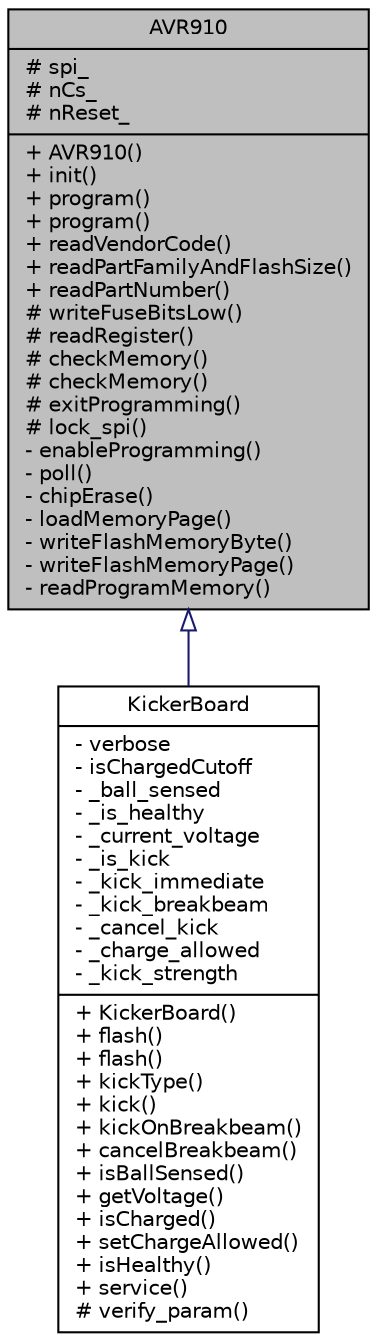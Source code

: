 digraph "AVR910"
{
  edge [fontname="Helvetica",fontsize="10",labelfontname="Helvetica",labelfontsize="10"];
  node [fontname="Helvetica",fontsize="10",shape=record];
  Node0 [label="{AVR910\n|# spi_\l# nCs_\l# nReset_\l|+ AVR910()\l+ init()\l+ program()\l+ program()\l+ readVendorCode()\l+ readPartFamilyAndFlashSize()\l+ readPartNumber()\l# writeFuseBitsLow()\l# readRegister()\l# checkMemory()\l# checkMemory()\l# exitProgramming()\l# lock_spi()\l- enableProgramming()\l- poll()\l- chipErase()\l- loadMemoryPage()\l- writeFlashMemoryByte()\l- writeFlashMemoryPage()\l- readProgramMemory()\l}",height=0.2,width=0.4,color="black", fillcolor="grey75", style="filled", fontcolor="black"];
  Node0 -> Node1 [dir="back",color="midnightblue",fontsize="10",style="solid",arrowtail="onormal",fontname="Helvetica"];
  Node1 [label="{KickerBoard\n|- verbose\l- isChargedCutoff\l- _ball_sensed\l- _is_healthy\l- _current_voltage\l- _is_kick\l- _kick_immediate\l- _kick_breakbeam\l- _cancel_kick\l- _charge_allowed\l- _kick_strength\l|+ KickerBoard()\l+ flash()\l+ flash()\l+ kickType()\l+ kick()\l+ kickOnBreakbeam()\l+ cancelBreakbeam()\l+ isBallSensed()\l+ getVoltage()\l+ isCharged()\l+ setChargeAllowed()\l+ isHealthy()\l+ service()\l# verify_param()\l}",height=0.2,width=0.4,color="black", fillcolor="white", style="filled",URL="$class_kicker_board.html",tooltip="A class for interfacing with the kicker board, which is based on an AVR chip. "];
}
